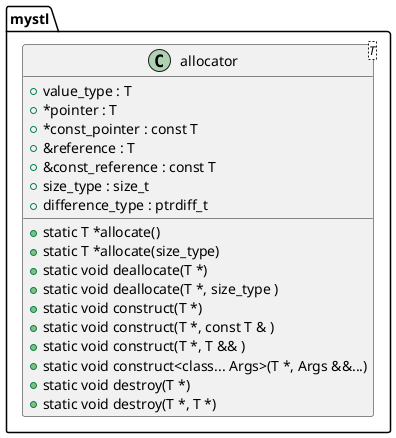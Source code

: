 @startuml
set namespaceSeparator ::

class mystl::allocator <T> {
+ value_type : T
+ *pointer : T
+ *const_pointer : const T
+ &reference : T
+ &const_reference : const T 
+ size_type : size_t
+ difference_type : ptrdiff_t


+ static T *allocate()
+ static T *allocate(size_type)
+ static void deallocate(T *)
+ static void deallocate(T *, size_type )
+ static void construct(T *)
+ static void construct(T *, const T & )
+ static void construct(T *, T && )
+ static void construct<class... Args>(T *, Args &&...)
+ static void destroy(T *)
+ static void destroy(T *, T *)
}

@enduml
